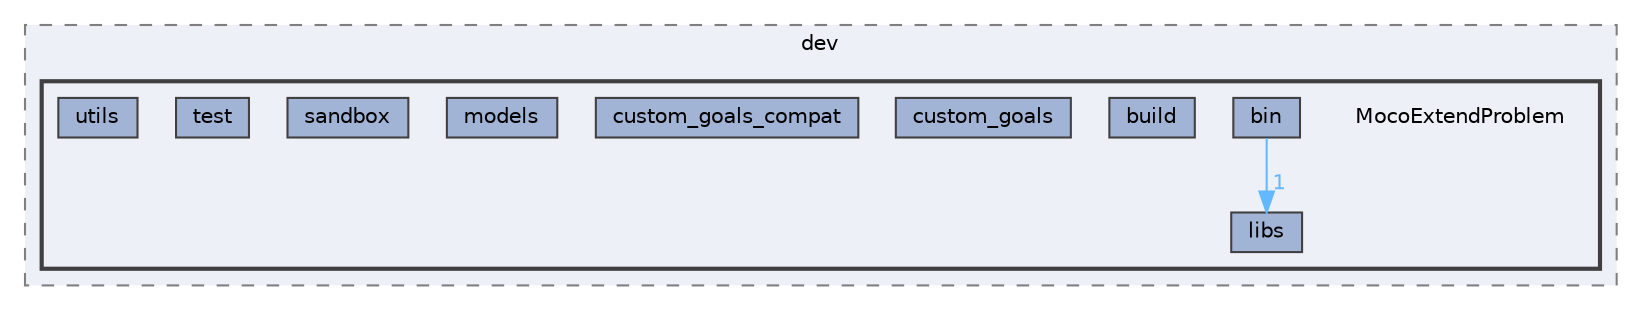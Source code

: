 digraph "C:/dev/MocoExtendProblem"
{
 // LATEX_PDF_SIZE
  bgcolor="transparent";
  edge [fontname=Helvetica,fontsize=10,labelfontname=Helvetica,labelfontsize=10];
  node [fontname=Helvetica,fontsize=10,shape=box,height=0.2,width=0.4];
  compound=true
  subgraph clusterdir_17d2e8a79b5ceedf8de09c68207e4402 {
    graph [ bgcolor="#edf0f7", pencolor="grey50", label="dev", fontname=Helvetica,fontsize=10 style="filled,dashed", URL="dir_17d2e8a79b5ceedf8de09c68207e4402.html",tooltip=""]
  subgraph clusterdir_6935af7bd11e2863a718cd2f4e54513d {
    graph [ bgcolor="#edf0f7", pencolor="grey25", label="", fontname=Helvetica,fontsize=10 style="filled,bold", URL="dir_6935af7bd11e2863a718cd2f4e54513d.html",tooltip=""]
    dir_6935af7bd11e2863a718cd2f4e54513d [shape=plaintext, label="MocoExtendProblem"];
  dir_5eba0fe51de0bd864b1c52fbc65de213 [label="bin", fillcolor="#a2b4d6", color="grey25", style="filled", URL="dir_5eba0fe51de0bd864b1c52fbc65de213.html",tooltip=""];
  dir_a8ae8cfa08115fc0d3203a7771dae615 [label="build", fillcolor="#a2b4d6", color="grey25", style="filled", URL="dir_a8ae8cfa08115fc0d3203a7771dae615.html",tooltip=""];
  dir_d53e5ab7147020051365374404e3c758 [label="custom_goals", fillcolor="#a2b4d6", color="grey25", style="filled", URL="dir_d53e5ab7147020051365374404e3c758.html",tooltip=""];
  dir_8c0a1ea791e630db5ca893b685c99658 [label="custom_goals_compat", fillcolor="#a2b4d6", color="grey25", style="filled", URL="dir_8c0a1ea791e630db5ca893b685c99658.html",tooltip=""];
  dir_03907fb0d218960f7ebd2d11bb470ea7 [label="libs", fillcolor="#a2b4d6", color="grey25", style="filled", URL="dir_03907fb0d218960f7ebd2d11bb470ea7.html",tooltip=""];
  dir_e891e3658c2668c4e008ac8a773efe4f [label="models", fillcolor="#a2b4d6", color="grey25", style="filled", URL="dir_e891e3658c2668c4e008ac8a773efe4f.html",tooltip=""];
  dir_5ba8ae0861dc79e9f2d5de6d25bc9990 [label="sandbox", fillcolor="#a2b4d6", color="grey25", style="filled", URL="dir_5ba8ae0861dc79e9f2d5de6d25bc9990.html",tooltip=""];
  dir_a1a47481855729183c52624521dc5dc7 [label="test", fillcolor="#a2b4d6", color="grey25", style="filled", URL="dir_a1a47481855729183c52624521dc5dc7.html",tooltip=""];
  dir_16aaeb25f1a2e2ff7cbdb10dbedf05eb [label="utils", fillcolor="#a2b4d6", color="grey25", style="filled", URL="dir_16aaeb25f1a2e2ff7cbdb10dbedf05eb.html",tooltip=""];
  }
  }
  dir_5eba0fe51de0bd864b1c52fbc65de213->dir_03907fb0d218960f7ebd2d11bb470ea7 [headlabel="1", labeldistance=1.5 headhref="dir_000001_000011.html" href="dir_000001_000011.html" color="steelblue1" fontcolor="steelblue1"];
}
